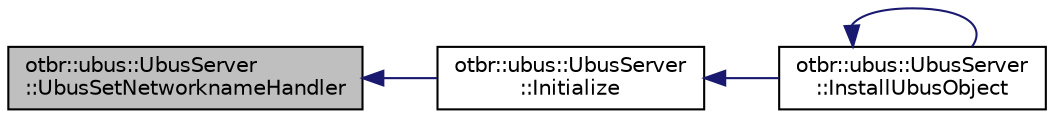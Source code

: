 digraph "otbr::ubus::UbusServer::UbusSetNetworknameHandler"
{
  edge [fontname="Helvetica",fontsize="10",labelfontname="Helvetica",labelfontsize="10"];
  node [fontname="Helvetica",fontsize="10",shape=record];
  rankdir="LR";
  Node244 [label="otbr::ubus::UbusServer\l::UbusSetNetworknameHandler",height=0.2,width=0.4,color="black", fillcolor="grey75", style="filled", fontcolor="black"];
  Node244 -> Node245 [dir="back",color="midnightblue",fontsize="10",style="solid",fontname="Helvetica"];
  Node245 [label="otbr::ubus::UbusServer\l::Initialize",height=0.2,width=0.4,color="black", fillcolor="white", style="filled",URL="$d9/dea/classotbr_1_1ubus_1_1UbusServer.html#aa3c91802e4dbe2451f35c3e7d40518b3",tooltip="Constructor. "];
  Node245 -> Node246 [dir="back",color="midnightblue",fontsize="10",style="solid",fontname="Helvetica"];
  Node246 [label="otbr::ubus::UbusServer\l::InstallUbusObject",height=0.2,width=0.4,color="black", fillcolor="white", style="filled",URL="$d9/dea/classotbr_1_1ubus_1_1UbusServer.html#abb193c3f5a1f79f28cfc3c979b2f7f2e",tooltip="This method install ubus object onto OpenWRT. "];
  Node246 -> Node246 [dir="back",color="midnightblue",fontsize="10",style="solid",fontname="Helvetica"];
}
